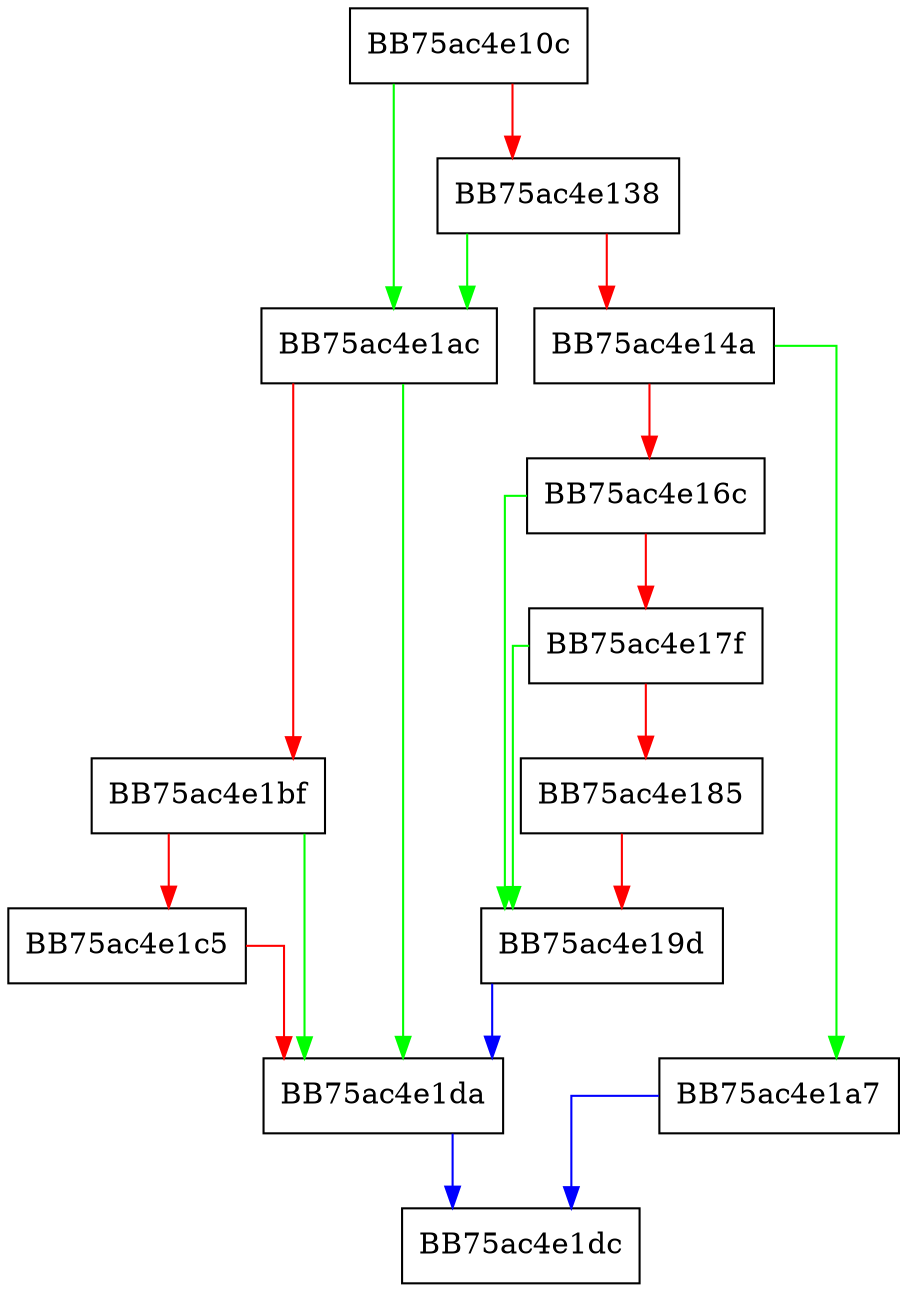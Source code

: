 digraph getStorage {
  node [shape="box"];
  graph [splines=ortho];
  BB75ac4e10c -> BB75ac4e1ac [color="green"];
  BB75ac4e10c -> BB75ac4e138 [color="red"];
  BB75ac4e138 -> BB75ac4e1ac [color="green"];
  BB75ac4e138 -> BB75ac4e14a [color="red"];
  BB75ac4e14a -> BB75ac4e1a7 [color="green"];
  BB75ac4e14a -> BB75ac4e16c [color="red"];
  BB75ac4e16c -> BB75ac4e19d [color="green"];
  BB75ac4e16c -> BB75ac4e17f [color="red"];
  BB75ac4e17f -> BB75ac4e19d [color="green"];
  BB75ac4e17f -> BB75ac4e185 [color="red"];
  BB75ac4e185 -> BB75ac4e19d [color="red"];
  BB75ac4e19d -> BB75ac4e1da [color="blue"];
  BB75ac4e1a7 -> BB75ac4e1dc [color="blue"];
  BB75ac4e1ac -> BB75ac4e1da [color="green"];
  BB75ac4e1ac -> BB75ac4e1bf [color="red"];
  BB75ac4e1bf -> BB75ac4e1da [color="green"];
  BB75ac4e1bf -> BB75ac4e1c5 [color="red"];
  BB75ac4e1c5 -> BB75ac4e1da [color="red"];
  BB75ac4e1da -> BB75ac4e1dc [color="blue"];
}